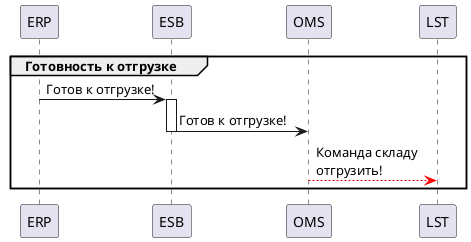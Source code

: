 @startuml

group Готовность к отгрузке
        ERP -> ESB : Готов к отгрузке!
        activate ESB
        ESB -> OMS : Готов к отгрузке!
        deactivate ESB

        'Переход права собственности в WMS /// Смена владельца

        OMS -[#Red]-> LST : Команда складу \nотгрузить!
end

@enduml